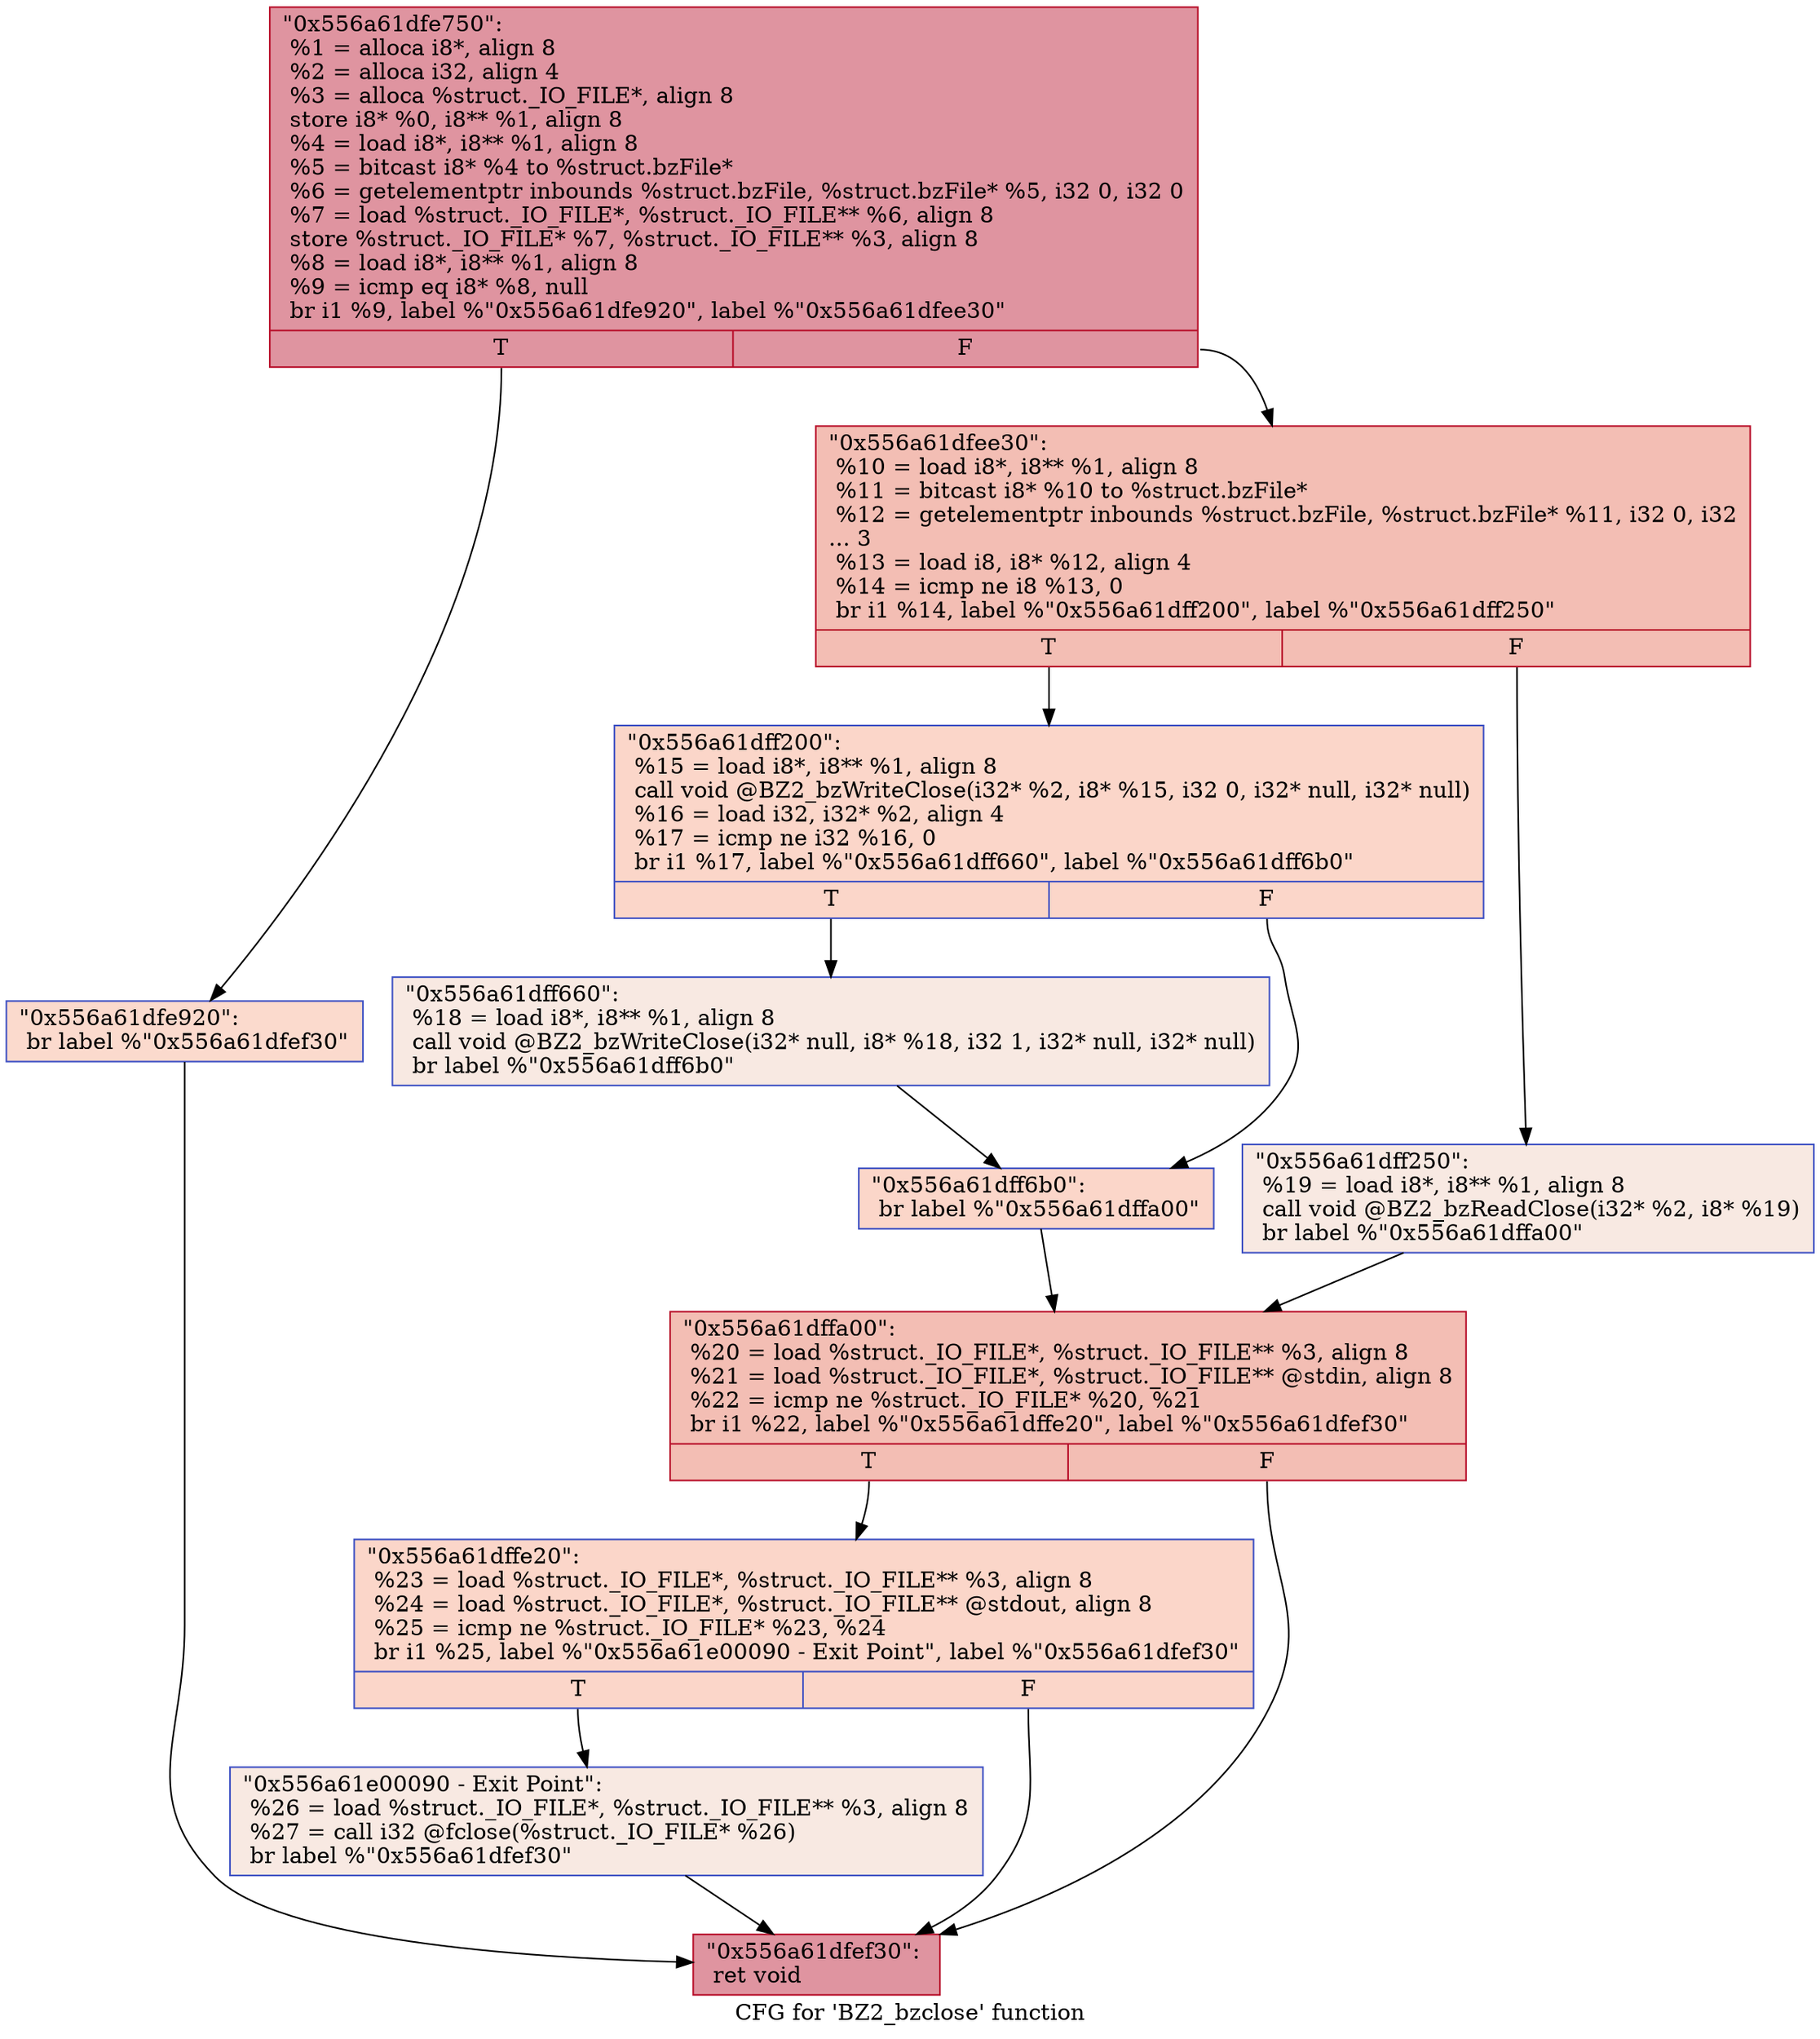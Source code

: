 digraph "CFG for 'BZ2_bzclose' function" {
	label="CFG for 'BZ2_bzclose' function";

	Node0x556a61dfe750 [shape=record,color="#b70d28ff", style=filled, fillcolor="#b70d2870",label="{\"0x556a61dfe750\":\l  %1 = alloca i8*, align 8\l  %2 = alloca i32, align 4\l  %3 = alloca %struct._IO_FILE*, align 8\l  store i8* %0, i8** %1, align 8\l  %4 = load i8*, i8** %1, align 8\l  %5 = bitcast i8* %4 to %struct.bzFile*\l  %6 = getelementptr inbounds %struct.bzFile, %struct.bzFile* %5, i32 0, i32 0\l  %7 = load %struct._IO_FILE*, %struct._IO_FILE** %6, align 8\l  store %struct._IO_FILE* %7, %struct._IO_FILE** %3, align 8\l  %8 = load i8*, i8** %1, align 8\l  %9 = icmp eq i8* %8, null\l  br i1 %9, label %\"0x556a61dfe920\", label %\"0x556a61dfee30\"\l|{<s0>T|<s1>F}}"];
	Node0x556a61dfe750:s0 -> Node0x556a61dfe920;
	Node0x556a61dfe750:s1 -> Node0x556a61dfee30;
	Node0x556a61dfe920 [shape=record,color="#3d50c3ff", style=filled, fillcolor="#f7ac8e70",label="{\"0x556a61dfe920\":                                 \l  br label %\"0x556a61dfef30\"\l}"];
	Node0x556a61dfe920 -> Node0x556a61dfef30;
	Node0x556a61dfee30 [shape=record,color="#b70d28ff", style=filled, fillcolor="#e36c5570",label="{\"0x556a61dfee30\":                                 \l  %10 = load i8*, i8** %1, align 8\l  %11 = bitcast i8* %10 to %struct.bzFile*\l  %12 = getelementptr inbounds %struct.bzFile, %struct.bzFile* %11, i32 0, i32\l... 3\l  %13 = load i8, i8* %12, align 4\l  %14 = icmp ne i8 %13, 0\l  br i1 %14, label %\"0x556a61dff200\", label %\"0x556a61dff250\"\l|{<s0>T|<s1>F}}"];
	Node0x556a61dfee30:s0 -> Node0x556a61dff200;
	Node0x556a61dfee30:s1 -> Node0x556a61dff250;
	Node0x556a61dff200 [shape=record,color="#3d50c3ff", style=filled, fillcolor="#f6a38570",label="{\"0x556a61dff200\":                                 \l  %15 = load i8*, i8** %1, align 8\l  call void @BZ2_bzWriteClose(i32* %2, i8* %15, i32 0, i32* null, i32* null)\l  %16 = load i32, i32* %2, align 4\l  %17 = icmp ne i32 %16, 0\l  br i1 %17, label %\"0x556a61dff660\", label %\"0x556a61dff6b0\"\l|{<s0>T|<s1>F}}"];
	Node0x556a61dff200:s0 -> Node0x556a61dff660;
	Node0x556a61dff200:s1 -> Node0x556a61dff6b0;
	Node0x556a61dff660 [shape=record,color="#3d50c3ff", style=filled, fillcolor="#efcebd70",label="{\"0x556a61dff660\":                                 \l  %18 = load i8*, i8** %1, align 8\l  call void @BZ2_bzWriteClose(i32* null, i8* %18, i32 1, i32* null, i32* null)\l  br label %\"0x556a61dff6b0\"\l}"];
	Node0x556a61dff660 -> Node0x556a61dff6b0;
	Node0x556a61dff6b0 [shape=record,color="#3d50c3ff", style=filled, fillcolor="#f6a38570",label="{\"0x556a61dff6b0\":                                 \l  br label %\"0x556a61dffa00\"\l}"];
	Node0x556a61dff6b0 -> Node0x556a61dffa00;
	Node0x556a61dff250 [shape=record,color="#3d50c3ff", style=filled, fillcolor="#efcebd70",label="{\"0x556a61dff250\":                                 \l  %19 = load i8*, i8** %1, align 8\l  call void @BZ2_bzReadClose(i32* %2, i8* %19)\l  br label %\"0x556a61dffa00\"\l}"];
	Node0x556a61dff250 -> Node0x556a61dffa00;
	Node0x556a61dffa00 [shape=record,color="#b70d28ff", style=filled, fillcolor="#e36c5570",label="{\"0x556a61dffa00\":                                 \l  %20 = load %struct._IO_FILE*, %struct._IO_FILE** %3, align 8\l  %21 = load %struct._IO_FILE*, %struct._IO_FILE** @stdin, align 8\l  %22 = icmp ne %struct._IO_FILE* %20, %21\l  br i1 %22, label %\"0x556a61dffe20\", label %\"0x556a61dfef30\"\l|{<s0>T|<s1>F}}"];
	Node0x556a61dffa00:s0 -> Node0x556a61dffe20;
	Node0x556a61dffa00:s1 -> Node0x556a61dfef30;
	Node0x556a61dffe20 [shape=record,color="#3d50c3ff", style=filled, fillcolor="#f6a38570",label="{\"0x556a61dffe20\":                                 \l  %23 = load %struct._IO_FILE*, %struct._IO_FILE** %3, align 8\l  %24 = load %struct._IO_FILE*, %struct._IO_FILE** @stdout, align 8\l  %25 = icmp ne %struct._IO_FILE* %23, %24\l  br i1 %25, label %\"0x556a61e00090 - Exit Point\", label %\"0x556a61dfef30\"\l|{<s0>T|<s1>F}}"];
	Node0x556a61dffe20:s0 -> Node0x556a61e00090;
	Node0x556a61dffe20:s1 -> Node0x556a61dfef30;
	Node0x556a61e00090 [shape=record,color="#3d50c3ff", style=filled, fillcolor="#efcebd70",label="{\"0x556a61e00090 - Exit Point\":                    \l  %26 = load %struct._IO_FILE*, %struct._IO_FILE** %3, align 8\l  %27 = call i32 @fclose(%struct._IO_FILE* %26)\l  br label %\"0x556a61dfef30\"\l}"];
	Node0x556a61e00090 -> Node0x556a61dfef30;
	Node0x556a61dfef30 [shape=record,color="#b70d28ff", style=filled, fillcolor="#b70d2870",label="{\"0x556a61dfef30\":                                 \l  ret void\l}"];
}
